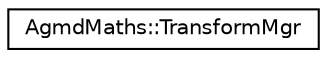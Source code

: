 digraph "Graphical Class Hierarchy"
{
  edge [fontname="Helvetica",fontsize="10",labelfontname="Helvetica",labelfontsize="10"];
  node [fontname="Helvetica",fontsize="10",shape=record];
  rankdir="LR";
  Node1 [label="AgmdMaths::TransformMgr",height=0.2,width=0.4,color="black", fillcolor="white", style="filled",URL="$class_agmd_maths_1_1_transform_mgr.html"];
}
